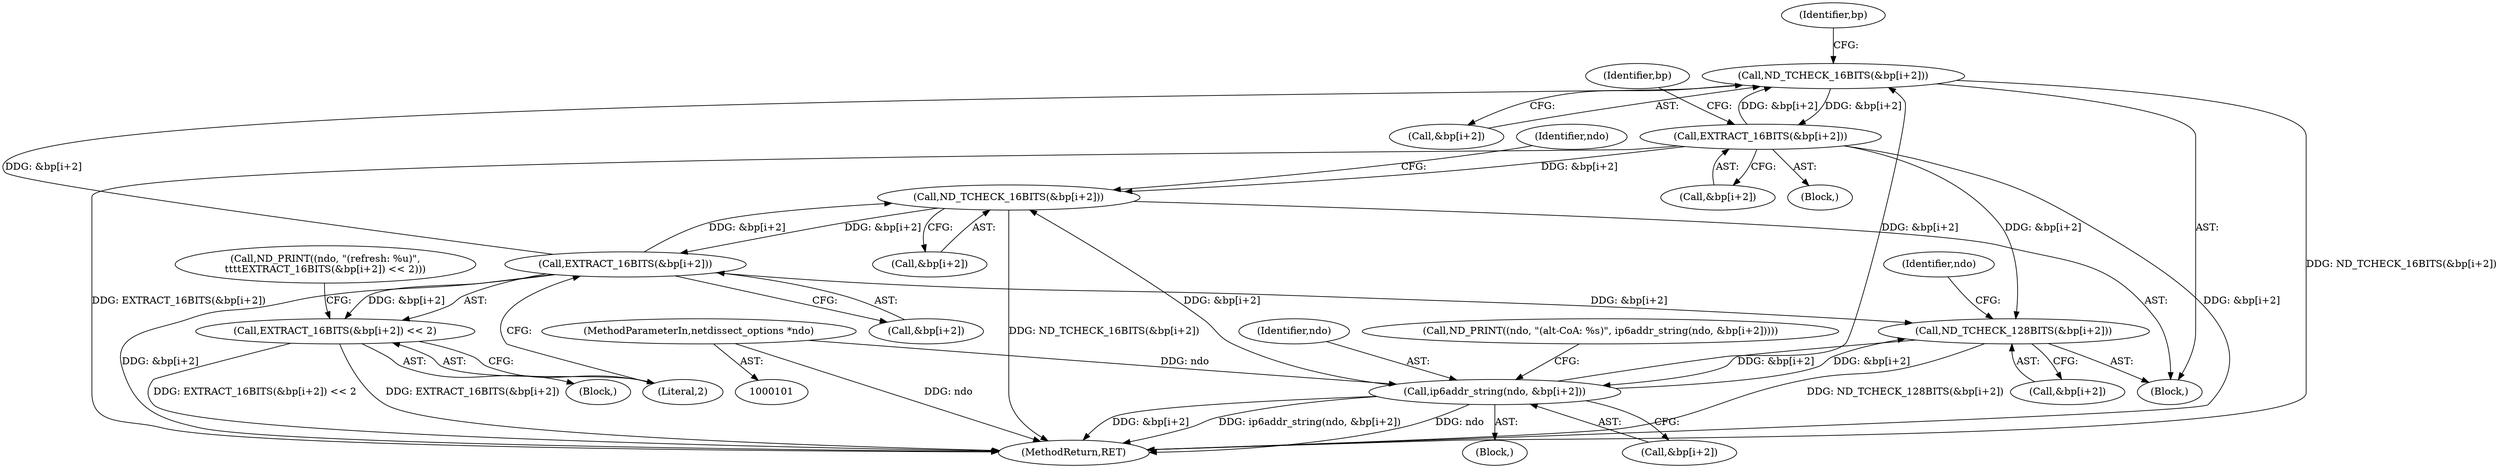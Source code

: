 digraph "0_tcpdump_5338aac7b8b880b0c5e0c15e27dadc44c5559284@pointer" {
"1000282" [label="(Call,ND_TCHECK_16BITS(&bp[i+2]))"];
"1000226" [label="(Call,EXTRACT_16BITS(&bp[i+2]))"];
"1000213" [label="(Call,ND_TCHECK_16BITS(&bp[i+2]))"];
"1000302" [label="(Call,EXTRACT_16BITS(&bp[i+2]))"];
"1000282" [label="(Call,ND_TCHECK_16BITS(&bp[i+2]))"];
"1000260" [label="(Call,ip6addr_string(ndo, &bp[i+2]))"];
"1000102" [label="(MethodParameterIn,netdissect_options *ndo)"];
"1000248" [label="(Call,ND_TCHECK_128BITS(&bp[i+2]))"];
"1000225" [label="(Call,EXTRACT_16BITS(&bp[i+2]) << 2)"];
"1000258" [label="(Block,)"];
"1000222" [label="(Identifier,ndo)"];
"1000292" [label="(Identifier,bp)"];
"1000282" [label="(Call,ND_TCHECK_16BITS(&bp[i+2]))"];
"1000248" [label="(Call,ND_TCHECK_128BITS(&bp[i+2]))"];
"1000312" [label="(Identifier,bp)"];
"1000301" [label="(Block,)"];
"1000303" [label="(Call,&bp[i+2])"];
"1000255" [label="(Call,ND_PRINT((ndo, \"(alt-CoA: %s)\", ip6addr_string(ndo, &bp[i+2]))))"];
"1000262" [label="(Call,&bp[i+2])"];
"1000261" [label="(Identifier,ndo)"];
"1000214" [label="(Call,&bp[i+2])"];
"1000257" [label="(Identifier,ndo)"];
"1000302" [label="(Call,EXTRACT_16BITS(&bp[i+2]))"];
"1000226" [label="(Call,EXTRACT_16BITS(&bp[i+2]))"];
"1000223" [label="(Block,)"];
"1000102" [label="(MethodParameterIn,netdissect_options *ndo)"];
"1000249" [label="(Call,&bp[i+2])"];
"1000225" [label="(Call,EXTRACT_16BITS(&bp[i+2]) << 2)"];
"1000227" [label="(Call,&bp[i+2])"];
"1000283" [label="(Call,&bp[i+2])"];
"1000220" [label="(Call,ND_PRINT((ndo, \"(refresh: %u)\",\n\t\t\t\tEXTRACT_16BITS(&bp[i+2]) << 2)))"];
"1000175" [label="(Block,)"];
"1000372" [label="(MethodReturn,RET)"];
"1000260" [label="(Call,ip6addr_string(ndo, &bp[i+2]))"];
"1000213" [label="(Call,ND_TCHECK_16BITS(&bp[i+2]))"];
"1000233" [label="(Literal,2)"];
"1000282" -> "1000175"  [label="AST: "];
"1000282" -> "1000283"  [label="CFG: "];
"1000283" -> "1000282"  [label="AST: "];
"1000292" -> "1000282"  [label="CFG: "];
"1000282" -> "1000372"  [label="DDG: ND_TCHECK_16BITS(&bp[i+2])"];
"1000226" -> "1000282"  [label="DDG: &bp[i+2]"];
"1000302" -> "1000282"  [label="DDG: &bp[i+2]"];
"1000260" -> "1000282"  [label="DDG: &bp[i+2]"];
"1000282" -> "1000302"  [label="DDG: &bp[i+2]"];
"1000226" -> "1000225"  [label="AST: "];
"1000226" -> "1000227"  [label="CFG: "];
"1000227" -> "1000226"  [label="AST: "];
"1000233" -> "1000226"  [label="CFG: "];
"1000226" -> "1000372"  [label="DDG: &bp[i+2]"];
"1000226" -> "1000213"  [label="DDG: &bp[i+2]"];
"1000226" -> "1000225"  [label="DDG: &bp[i+2]"];
"1000213" -> "1000226"  [label="DDG: &bp[i+2]"];
"1000226" -> "1000248"  [label="DDG: &bp[i+2]"];
"1000213" -> "1000175"  [label="AST: "];
"1000213" -> "1000214"  [label="CFG: "];
"1000214" -> "1000213"  [label="AST: "];
"1000222" -> "1000213"  [label="CFG: "];
"1000213" -> "1000372"  [label="DDG: ND_TCHECK_16BITS(&bp[i+2])"];
"1000302" -> "1000213"  [label="DDG: &bp[i+2]"];
"1000260" -> "1000213"  [label="DDG: &bp[i+2]"];
"1000302" -> "1000301"  [label="AST: "];
"1000302" -> "1000303"  [label="CFG: "];
"1000303" -> "1000302"  [label="AST: "];
"1000312" -> "1000302"  [label="CFG: "];
"1000302" -> "1000372"  [label="DDG: &bp[i+2]"];
"1000302" -> "1000372"  [label="DDG: EXTRACT_16BITS(&bp[i+2])"];
"1000302" -> "1000248"  [label="DDG: &bp[i+2]"];
"1000260" -> "1000258"  [label="AST: "];
"1000260" -> "1000262"  [label="CFG: "];
"1000261" -> "1000260"  [label="AST: "];
"1000262" -> "1000260"  [label="AST: "];
"1000255" -> "1000260"  [label="CFG: "];
"1000260" -> "1000372"  [label="DDG: &bp[i+2]"];
"1000260" -> "1000372"  [label="DDG: ip6addr_string(ndo, &bp[i+2])"];
"1000260" -> "1000372"  [label="DDG: ndo"];
"1000260" -> "1000248"  [label="DDG: &bp[i+2]"];
"1000102" -> "1000260"  [label="DDG: ndo"];
"1000248" -> "1000260"  [label="DDG: &bp[i+2]"];
"1000102" -> "1000101"  [label="AST: "];
"1000102" -> "1000372"  [label="DDG: ndo"];
"1000248" -> "1000175"  [label="AST: "];
"1000248" -> "1000249"  [label="CFG: "];
"1000249" -> "1000248"  [label="AST: "];
"1000257" -> "1000248"  [label="CFG: "];
"1000248" -> "1000372"  [label="DDG: ND_TCHECK_128BITS(&bp[i+2])"];
"1000225" -> "1000223"  [label="AST: "];
"1000225" -> "1000233"  [label="CFG: "];
"1000233" -> "1000225"  [label="AST: "];
"1000220" -> "1000225"  [label="CFG: "];
"1000225" -> "1000372"  [label="DDG: EXTRACT_16BITS(&bp[i+2])"];
"1000225" -> "1000372"  [label="DDG: EXTRACT_16BITS(&bp[i+2]) << 2"];
}
